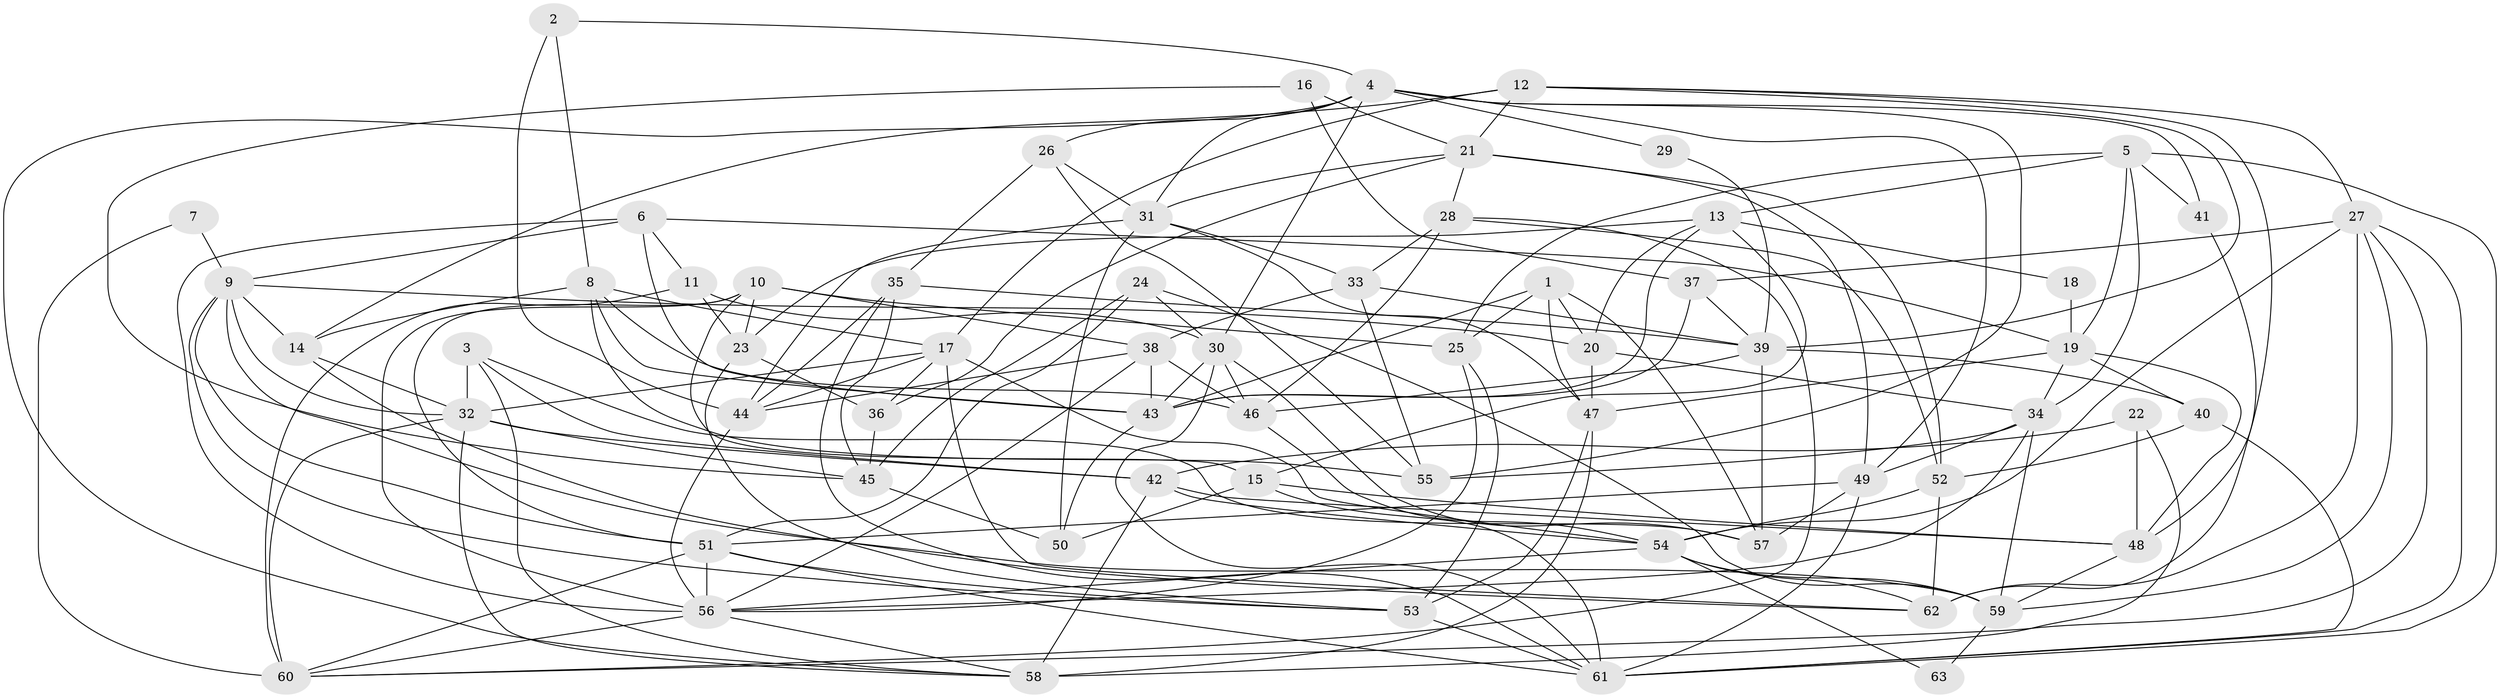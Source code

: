 // original degree distribution, {7: 0.03968253968253968, 6: 0.09523809523809523, 3: 0.2619047619047619, 4: 0.24603174603174602, 5: 0.20634920634920634, 2: 0.14285714285714285, 8: 0.007936507936507936}
// Generated by graph-tools (version 1.1) at 2025/26/03/09/25 03:26:14]
// undirected, 63 vertices, 177 edges
graph export_dot {
graph [start="1"]
  node [color=gray90,style=filled];
  1;
  2;
  3;
  4;
  5;
  6;
  7;
  8;
  9;
  10;
  11;
  12;
  13;
  14;
  15;
  16;
  17;
  18;
  19;
  20;
  21;
  22;
  23;
  24;
  25;
  26;
  27;
  28;
  29;
  30;
  31;
  32;
  33;
  34;
  35;
  36;
  37;
  38;
  39;
  40;
  41;
  42;
  43;
  44;
  45;
  46;
  47;
  48;
  49;
  50;
  51;
  52;
  53;
  54;
  55;
  56;
  57;
  58;
  59;
  60;
  61;
  62;
  63;
  1 -- 20 [weight=1.0];
  1 -- 25 [weight=1.0];
  1 -- 43 [weight=1.0];
  1 -- 47 [weight=1.0];
  1 -- 57 [weight=1.0];
  2 -- 4 [weight=1.0];
  2 -- 8 [weight=1.0];
  2 -- 44 [weight=2.0];
  3 -- 32 [weight=1.0];
  3 -- 42 [weight=1.0];
  3 -- 57 [weight=1.0];
  3 -- 58 [weight=1.0];
  4 -- 26 [weight=1.0];
  4 -- 29 [weight=1.0];
  4 -- 30 [weight=1.0];
  4 -- 31 [weight=2.0];
  4 -- 41 [weight=1.0];
  4 -- 49 [weight=1.0];
  4 -- 55 [weight=2.0];
  4 -- 58 [weight=1.0];
  5 -- 13 [weight=1.0];
  5 -- 19 [weight=1.0];
  5 -- 25 [weight=1.0];
  5 -- 34 [weight=1.0];
  5 -- 41 [weight=1.0];
  5 -- 61 [weight=1.0];
  6 -- 9 [weight=1.0];
  6 -- 11 [weight=1.0];
  6 -- 19 [weight=1.0];
  6 -- 43 [weight=1.0];
  6 -- 56 [weight=1.0];
  7 -- 9 [weight=1.0];
  7 -- 60 [weight=1.0];
  8 -- 14 [weight=1.0];
  8 -- 17 [weight=1.0];
  8 -- 43 [weight=1.0];
  8 -- 46 [weight=1.0];
  8 -- 55 [weight=1.0];
  9 -- 14 [weight=1.0];
  9 -- 20 [weight=1.0];
  9 -- 32 [weight=1.0];
  9 -- 51 [weight=1.0];
  9 -- 53 [weight=1.0];
  9 -- 59 [weight=1.0];
  10 -- 15 [weight=1.0];
  10 -- 23 [weight=1.0];
  10 -- 25 [weight=1.0];
  10 -- 38 [weight=1.0];
  10 -- 51 [weight=1.0];
  10 -- 56 [weight=1.0];
  11 -- 23 [weight=2.0];
  11 -- 30 [weight=1.0];
  11 -- 60 [weight=1.0];
  12 -- 14 [weight=1.0];
  12 -- 17 [weight=1.0];
  12 -- 21 [weight=1.0];
  12 -- 27 [weight=1.0];
  12 -- 39 [weight=1.0];
  12 -- 48 [weight=1.0];
  13 -- 15 [weight=2.0];
  13 -- 18 [weight=2.0];
  13 -- 20 [weight=1.0];
  13 -- 23 [weight=1.0];
  13 -- 43 [weight=1.0];
  14 -- 32 [weight=1.0];
  14 -- 62 [weight=1.0];
  15 -- 48 [weight=1.0];
  15 -- 50 [weight=1.0];
  15 -- 61 [weight=1.0];
  16 -- 21 [weight=1.0];
  16 -- 37 [weight=1.0];
  16 -- 45 [weight=1.0];
  17 -- 32 [weight=1.0];
  17 -- 36 [weight=1.0];
  17 -- 44 [weight=1.0];
  17 -- 54 [weight=1.0];
  17 -- 62 [weight=1.0];
  18 -- 19 [weight=1.0];
  19 -- 34 [weight=1.0];
  19 -- 40 [weight=1.0];
  19 -- 47 [weight=1.0];
  19 -- 48 [weight=1.0];
  20 -- 34 [weight=1.0];
  20 -- 47 [weight=1.0];
  21 -- 28 [weight=1.0];
  21 -- 31 [weight=1.0];
  21 -- 36 [weight=1.0];
  21 -- 49 [weight=1.0];
  21 -- 52 [weight=2.0];
  22 -- 42 [weight=1.0];
  22 -- 48 [weight=1.0];
  22 -- 58 [weight=1.0];
  23 -- 36 [weight=1.0];
  23 -- 53 [weight=1.0];
  24 -- 30 [weight=1.0];
  24 -- 45 [weight=1.0];
  24 -- 51 [weight=1.0];
  24 -- 59 [weight=1.0];
  25 -- 53 [weight=1.0];
  25 -- 56 [weight=1.0];
  26 -- 31 [weight=1.0];
  26 -- 35 [weight=1.0];
  26 -- 55 [weight=1.0];
  27 -- 37 [weight=1.0];
  27 -- 54 [weight=1.0];
  27 -- 59 [weight=1.0];
  27 -- 60 [weight=1.0];
  27 -- 61 [weight=1.0];
  27 -- 62 [weight=1.0];
  28 -- 33 [weight=1.0];
  28 -- 46 [weight=1.0];
  28 -- 52 [weight=1.0];
  28 -- 60 [weight=1.0];
  29 -- 39 [weight=1.0];
  30 -- 43 [weight=1.0];
  30 -- 46 [weight=1.0];
  30 -- 57 [weight=1.0];
  30 -- 61 [weight=1.0];
  31 -- 33 [weight=1.0];
  31 -- 44 [weight=1.0];
  31 -- 47 [weight=1.0];
  31 -- 50 [weight=1.0];
  32 -- 42 [weight=1.0];
  32 -- 45 [weight=1.0];
  32 -- 58 [weight=1.0];
  32 -- 60 [weight=1.0];
  33 -- 38 [weight=1.0];
  33 -- 39 [weight=1.0];
  33 -- 55 [weight=1.0];
  34 -- 49 [weight=1.0];
  34 -- 55 [weight=1.0];
  34 -- 56 [weight=1.0];
  34 -- 59 [weight=1.0];
  35 -- 39 [weight=1.0];
  35 -- 44 [weight=1.0];
  35 -- 45 [weight=1.0];
  35 -- 61 [weight=1.0];
  36 -- 45 [weight=1.0];
  37 -- 39 [weight=1.0];
  37 -- 43 [weight=2.0];
  38 -- 43 [weight=1.0];
  38 -- 44 [weight=1.0];
  38 -- 46 [weight=1.0];
  38 -- 56 [weight=1.0];
  39 -- 40 [weight=1.0];
  39 -- 46 [weight=1.0];
  39 -- 57 [weight=1.0];
  40 -- 52 [weight=1.0];
  40 -- 61 [weight=1.0];
  41 -- 62 [weight=1.0];
  42 -- 48 [weight=1.0];
  42 -- 54 [weight=1.0];
  42 -- 58 [weight=1.0];
  43 -- 50 [weight=1.0];
  44 -- 56 [weight=2.0];
  45 -- 50 [weight=1.0];
  46 -- 54 [weight=1.0];
  47 -- 53 [weight=1.0];
  47 -- 58 [weight=2.0];
  48 -- 59 [weight=1.0];
  49 -- 51 [weight=1.0];
  49 -- 57 [weight=2.0];
  49 -- 61 [weight=1.0];
  51 -- 53 [weight=1.0];
  51 -- 56 [weight=1.0];
  51 -- 60 [weight=1.0];
  51 -- 61 [weight=1.0];
  52 -- 54 [weight=1.0];
  52 -- 62 [weight=1.0];
  53 -- 61 [weight=1.0];
  54 -- 56 [weight=1.0];
  54 -- 59 [weight=1.0];
  54 -- 62 [weight=1.0];
  54 -- 63 [weight=1.0];
  56 -- 58 [weight=1.0];
  56 -- 60 [weight=1.0];
  59 -- 63 [weight=1.0];
}

